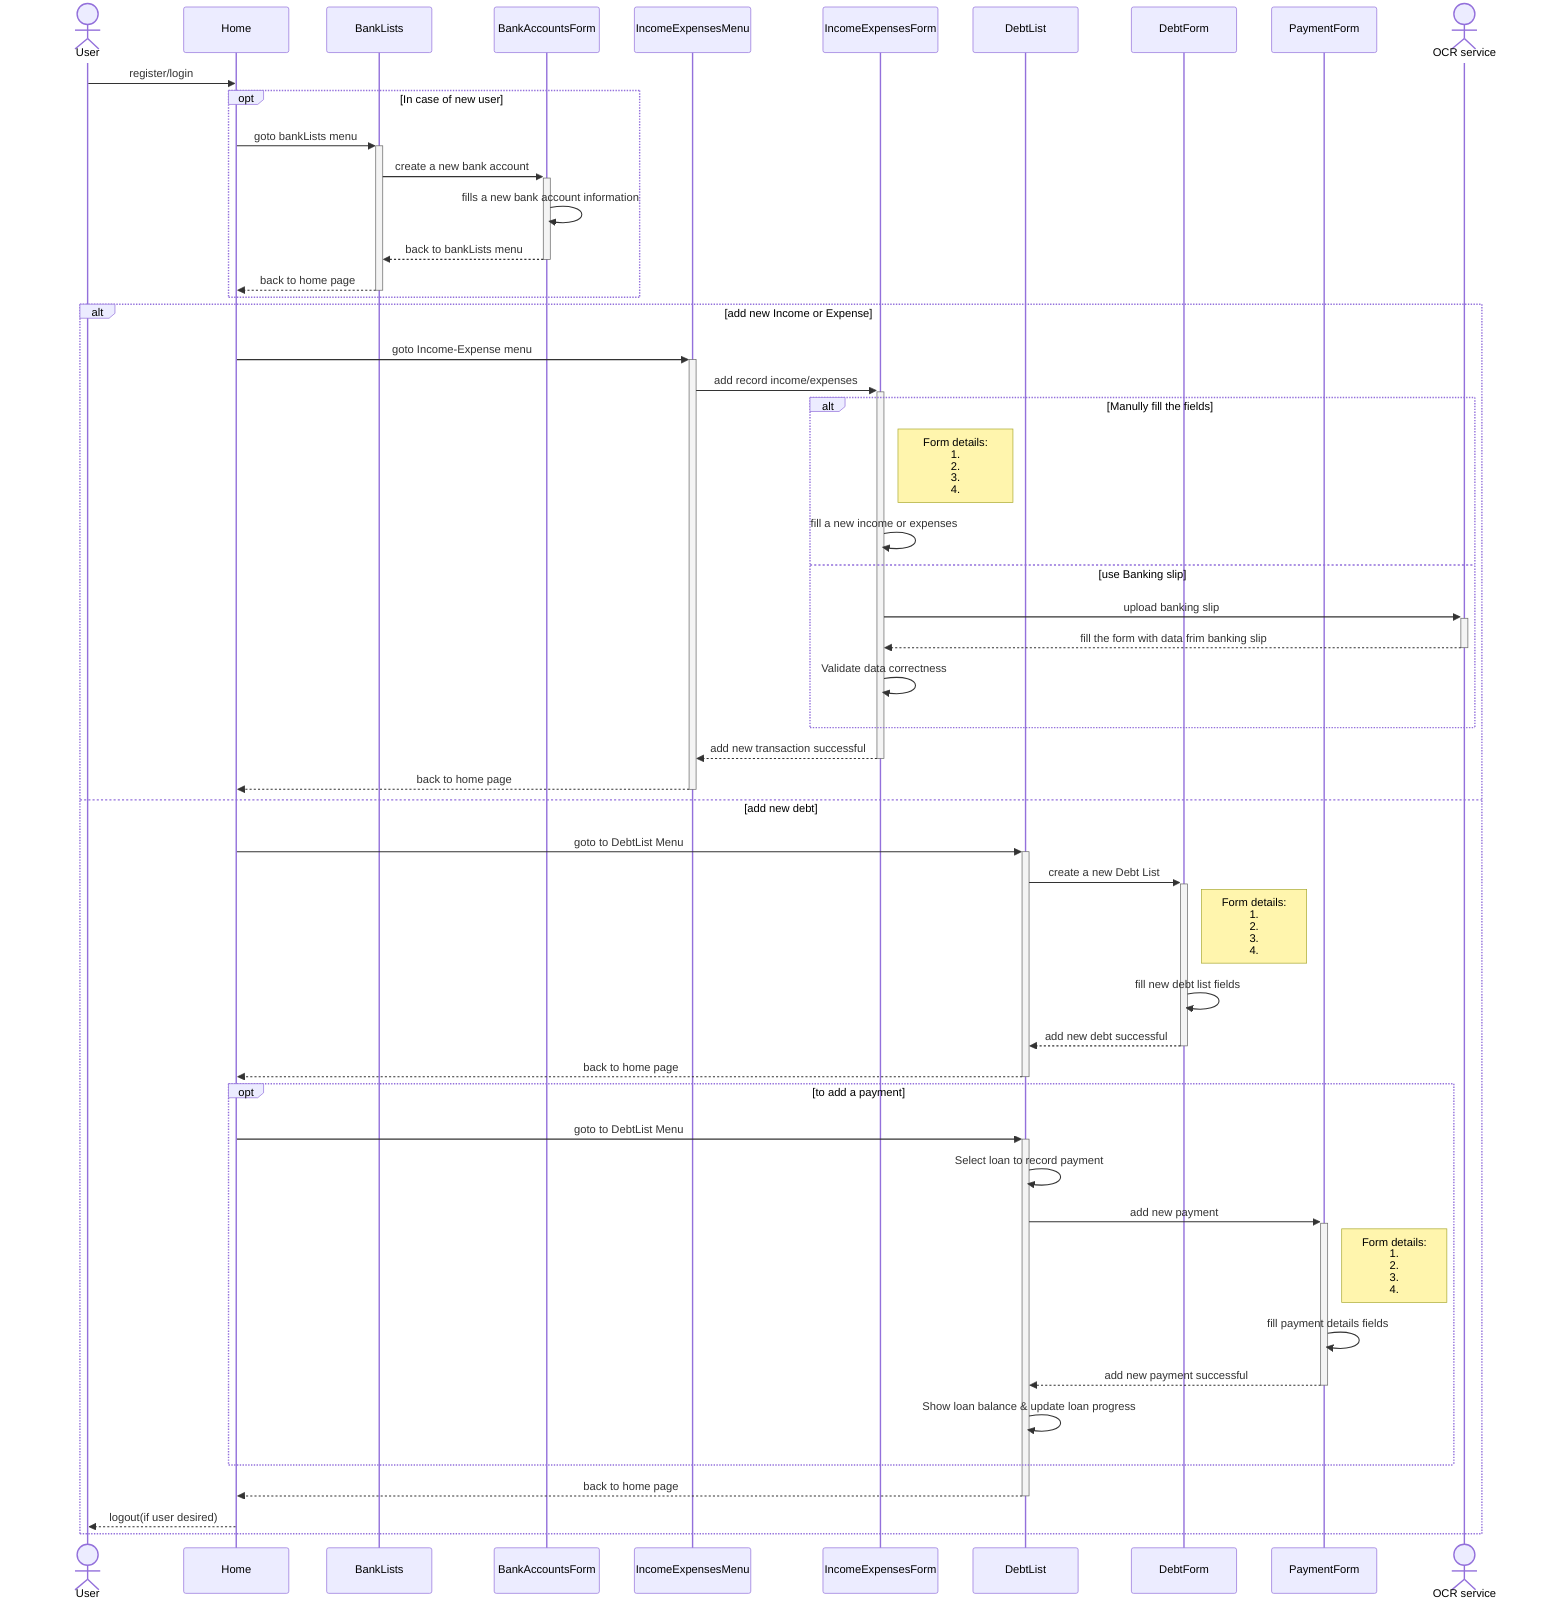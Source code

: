 sequenceDiagram
    actor User
    participant Home
    participant Bank as BankLists
    participant BankAccountsForm
    participant IncomeExpensesMenu
    participant IncomeExpensesForm
    participant DebtList
    participant DebtForm
    participant PaymentForm
    actor Ocr as OCR service

    User->>Home: register/login
    opt In case of new user
        Home->>+Bank: goto bankLists menu
        Bank->>+BankAccountsForm: create a new bank account
        BankAccountsForm->>BankAccountsForm: fills a new bank account information
        BankAccountsForm-->>-Bank: back to bankLists menu
        Bank-->>-Home: back to home page
    end
    alt add new Income or Expense
        Home->>+IncomeExpensesMenu: goto Income-Expense menu
        IncomeExpensesMenu->>+IncomeExpensesForm: add record income/expenses
        alt Manully fill the fields
            Note right of IncomeExpensesForm: Form details:<br>1.<br>2.<br>3.<br>4. 
            IncomeExpensesForm->>IncomeExpensesForm: fill a new income or expenses
        else use Banking slip
            IncomeExpensesForm->>+Ocr: upload banking slip
            Ocr-->>-IncomeExpensesForm:fill the form with data frim banking slip
            IncomeExpensesForm->>IncomeExpensesForm:Validate data correctness
        end
        IncomeExpensesForm-->>-IncomeExpensesMenu: add new transaction successful
        IncomeExpensesMenu-->>-Home: back to home page
    else add new debt
        Home->>+DebtList: goto to DebtList Menu
        DebtList->>+DebtForm: create a new Debt List
        Note right of DebtForm: Form details:<br>1.<br>2.<br>3.<br>4. 
        DebtForm->>DebtForm: fill new debt list fields
        DebtForm-->>-DebtList: add new debt successful
        DebtList-->>-Home: back to home page
        opt to add a payment
            Home->>+DebtList: goto to DebtList Menu
            DebtList->>DebtList: Select loan to record payment
            DebtList->>+PaymentForm: add new payment
            Note right of PaymentForm: Form details:<br>1.<br>2.<br>3.<br>4. 
            PaymentForm->>PaymentForm: fill payment details fields
            PaymentForm-->>-DebtList: add new payment successful
            DebtList->>DebtList: Show loan balance & update loan progress
        end
        DebtList-->>-Home: back to home page
        Home-->>User: logout(if user desired)
    end